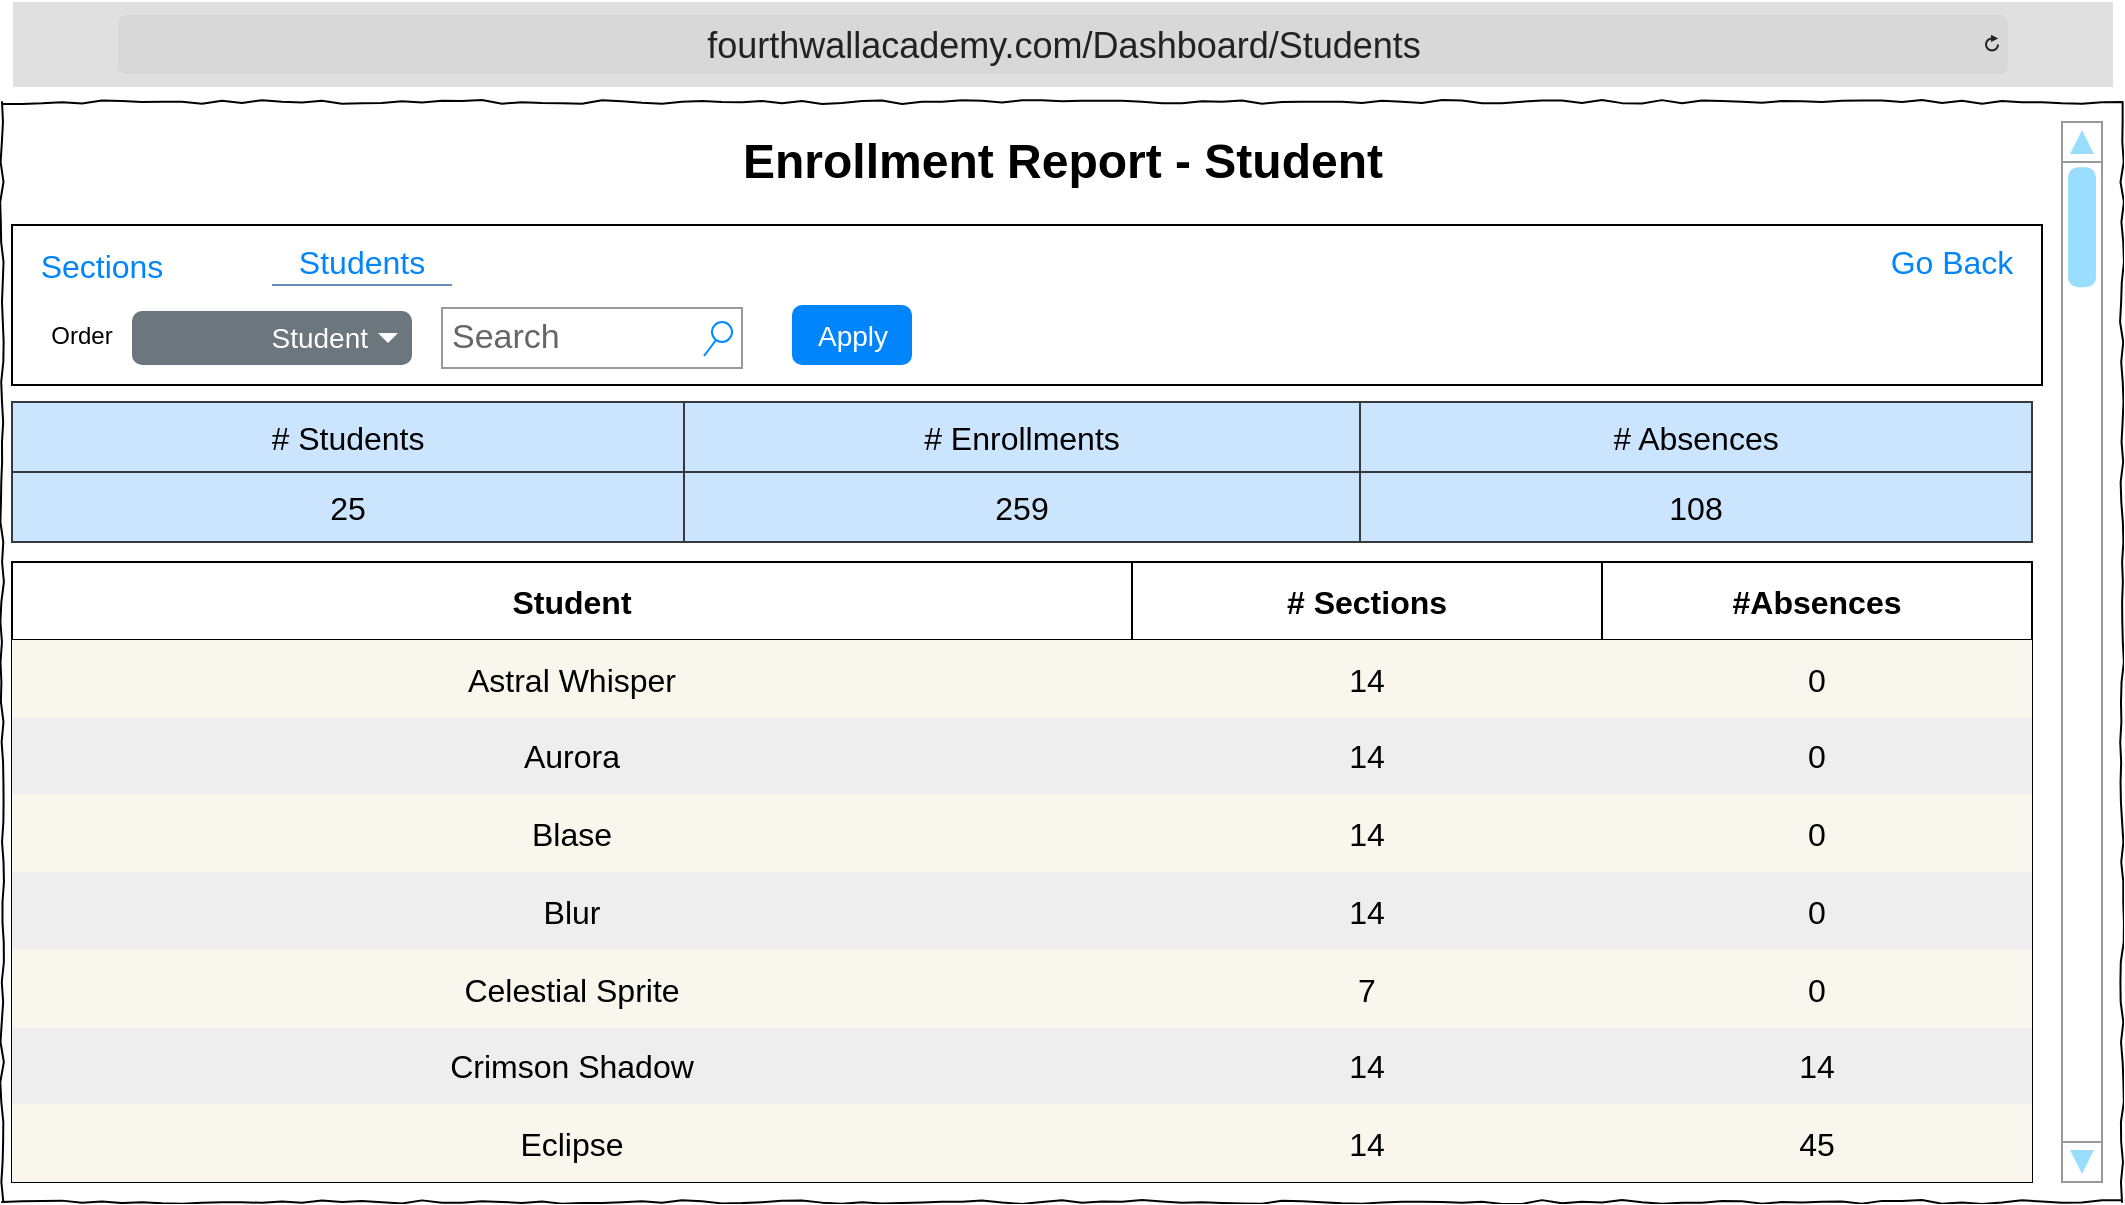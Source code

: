 <mxfile version="26.0.6">
  <diagram name="Page-1" id="03018318-947c-dd8e-b7a3-06fadd420f32">
    <mxGraphModel dx="3354" dy="1258" grid="1" gridSize="10" guides="1" tooltips="1" connect="1" arrows="1" fold="1" page="1" pageScale="1" pageWidth="1100" pageHeight="850" background="none" math="0" shadow="0">
      <root>
        <mxCell id="0" />
        <mxCell id="1" parent="0" />
        <mxCell id="Vztz1hMcxilI2yQP_Hhj-2" value="" style="rounded=0;whiteSpace=wrap;html=1;fillColor=none;" parent="1" vertex="1">
          <mxGeometry x="25" y="131.5" width="1015" height="80" as="geometry" />
        </mxCell>
        <mxCell id="677b7b8949515195-1" value="" style="whiteSpace=wrap;html=1;rounded=0;shadow=0;labelBackgroundColor=none;strokeColor=#000000;strokeWidth=1;fillColor=none;fontFamily=Verdana;fontSize=12;fontColor=#000000;align=center;comic=1;" parent="1" vertex="1">
          <mxGeometry x="20" y="70" width="1060" height="550" as="geometry" />
        </mxCell>
        <mxCell id="b_-qBEc8-tPpr0zeS2S6-1" value="&lt;font style=&quot;font-size: 18px;&quot;&gt;fourthwallacademy.com/Dashboard/Students&lt;/font&gt;" style="html=1;strokeWidth=1;shadow=0;dashed=0;shape=mxgraph.ios7ui.url;fillColor=#e0e0e0;strokeColor=#c0c0c0;buttonText=;strokeColor2=#222222;fontColor=#222222;fontSize=8;spacingTop=2;align=center;whiteSpace=wrap;" parent="1" vertex="1">
          <mxGeometry x="25.5" y="20" width="1050" height="42.5" as="geometry" />
        </mxCell>
        <mxCell id="ZwHE_Ob0DUc1sspuv7PX-6" value="Apply" style="html=1;shadow=0;dashed=0;shape=mxgraph.bootstrap.rrect;rSize=5;fillColor=#0085FC;strokeColor=none;align=center;spacing=15;fontSize=14;fontColor=#ffffff;sketch=0;" parent="1" vertex="1">
          <mxGeometry x="415" y="171.5" width="60" height="30" as="geometry" />
        </mxCell>
        <mxCell id="ZwHE_Ob0DUc1sspuv7PX-15" value="Order" style="text;html=1;align=center;verticalAlign=middle;whiteSpace=wrap;rounded=0;" parent="1" vertex="1">
          <mxGeometry x="30" y="171.5" width="60" height="30" as="geometry" />
        </mxCell>
        <mxCell id="ZwHE_Ob0DUc1sspuv7PX-16" value="Student" style="html=1;shadow=0;dashed=0;shape=mxgraph.bootstrap.rrect;rSize=5;strokeColor=none;strokeWidth=1;fillColor=#6C767D;fontColor=#ffffff;whiteSpace=wrap;align=right;verticalAlign=middle;fontStyle=0;fontSize=14;spacingRight=20;" parent="1" vertex="1">
          <mxGeometry x="85" y="174.5" width="140" height="27" as="geometry" />
        </mxCell>
        <mxCell id="ZwHE_Ob0DUc1sspuv7PX-17" value="" style="shape=triangle;direction=south;fillColor=#ffffff;strokeColor=none;perimeter=none;" parent="ZwHE_Ob0DUc1sspuv7PX-16" vertex="1">
          <mxGeometry x="1" y="0.5" width="10" height="5" relative="1" as="geometry">
            <mxPoint x="-17" y="-2.5" as="offset" />
          </mxGeometry>
        </mxCell>
        <mxCell id="MvRHuvZ1edDw_HGWbF9z-1" value="" style="shape=table;startSize=0;container=1;collapsible=0;childLayout=tableLayout;fontSize=16;" parent="1" vertex="1">
          <mxGeometry x="25" y="300" width="1010" height="310" as="geometry" />
        </mxCell>
        <mxCell id="MvRHuvZ1edDw_HGWbF9z-2" value="" style="shape=tableRow;horizontal=0;startSize=0;swimlaneHead=0;swimlaneBody=0;strokeColor=inherit;top=0;left=0;bottom=0;right=0;collapsible=0;dropTarget=0;fillColor=none;points=[[0,0.5],[1,0.5]];portConstraint=eastwest;fontSize=16;" parent="MvRHuvZ1edDw_HGWbF9z-1" vertex="1">
          <mxGeometry width="1010" height="39" as="geometry" />
        </mxCell>
        <mxCell id="MvRHuvZ1edDw_HGWbF9z-3" value="&lt;b&gt;Student&lt;/b&gt;" style="shape=partialRectangle;html=1;whiteSpace=wrap;connectable=0;strokeColor=inherit;overflow=hidden;fillColor=none;top=0;left=0;bottom=0;right=0;pointerEvents=1;fontSize=16;" parent="MvRHuvZ1edDw_HGWbF9z-2" vertex="1">
          <mxGeometry width="560" height="39" as="geometry">
            <mxRectangle width="560" height="39" as="alternateBounds" />
          </mxGeometry>
        </mxCell>
        <mxCell id="MvRHuvZ1edDw_HGWbF9z-5" value="&lt;b&gt;# Sections&lt;/b&gt;" style="shape=partialRectangle;html=1;whiteSpace=wrap;connectable=0;strokeColor=inherit;overflow=hidden;fillColor=none;top=0;left=0;bottom=0;right=0;pointerEvents=1;fontSize=16;" parent="MvRHuvZ1edDw_HGWbF9z-2" vertex="1">
          <mxGeometry x="560" width="235" height="39" as="geometry">
            <mxRectangle width="235" height="39" as="alternateBounds" />
          </mxGeometry>
        </mxCell>
        <mxCell id="MvRHuvZ1edDw_HGWbF9z-14" value="&lt;b&gt;#Absences&lt;/b&gt;" style="shape=partialRectangle;html=1;whiteSpace=wrap;connectable=0;strokeColor=inherit;overflow=hidden;fillColor=none;top=0;left=0;bottom=0;right=0;pointerEvents=1;fontSize=16;" parent="MvRHuvZ1edDw_HGWbF9z-2" vertex="1">
          <mxGeometry x="795" width="215" height="39" as="geometry">
            <mxRectangle width="215" height="39" as="alternateBounds" />
          </mxGeometry>
        </mxCell>
        <mxCell id="MvRHuvZ1edDw_HGWbF9z-6" value="" style="shape=tableRow;horizontal=0;startSize=0;swimlaneHead=0;swimlaneBody=0;strokeColor=inherit;top=0;left=0;bottom=0;right=0;collapsible=0;dropTarget=0;fillColor=none;points=[[0,0.5],[1,0.5]];portConstraint=eastwest;fontSize=16;" parent="MvRHuvZ1edDw_HGWbF9z-1" vertex="1">
          <mxGeometry y="39" width="1010" height="39" as="geometry" />
        </mxCell>
        <mxCell id="MvRHuvZ1edDw_HGWbF9z-7" value="Astral Whisper" style="shape=partialRectangle;html=1;whiteSpace=wrap;connectable=0;strokeColor=#36393d;overflow=hidden;fillColor=#f9f7ed;top=0;left=0;bottom=0;right=0;pointerEvents=1;fontSize=16;" parent="MvRHuvZ1edDw_HGWbF9z-6" vertex="1">
          <mxGeometry width="560" height="39" as="geometry">
            <mxRectangle width="560" height="39" as="alternateBounds" />
          </mxGeometry>
        </mxCell>
        <mxCell id="MvRHuvZ1edDw_HGWbF9z-9" value="14" style="shape=partialRectangle;html=1;whiteSpace=wrap;connectable=0;strokeColor=#36393d;overflow=hidden;fillColor=#f9f7ed;top=0;left=0;bottom=0;right=0;pointerEvents=1;fontSize=16;" parent="MvRHuvZ1edDw_HGWbF9z-6" vertex="1">
          <mxGeometry x="560" width="235" height="39" as="geometry">
            <mxRectangle width="235" height="39" as="alternateBounds" />
          </mxGeometry>
        </mxCell>
        <mxCell id="MvRHuvZ1edDw_HGWbF9z-15" value="0" style="shape=partialRectangle;html=1;whiteSpace=wrap;connectable=0;strokeColor=#36393d;overflow=hidden;fillColor=#f9f7ed;top=0;left=0;bottom=0;right=0;pointerEvents=1;fontSize=16;" parent="MvRHuvZ1edDw_HGWbF9z-6" vertex="1">
          <mxGeometry x="795" width="215" height="39" as="geometry">
            <mxRectangle width="215" height="39" as="alternateBounds" />
          </mxGeometry>
        </mxCell>
        <mxCell id="MvRHuvZ1edDw_HGWbF9z-51" style="shape=tableRow;horizontal=0;startSize=0;swimlaneHead=0;swimlaneBody=0;strokeColor=inherit;top=0;left=0;bottom=0;right=0;collapsible=0;dropTarget=0;fillColor=none;points=[[0,0.5],[1,0.5]];portConstraint=eastwest;fontSize=16;" parent="MvRHuvZ1edDw_HGWbF9z-1" vertex="1">
          <mxGeometry y="78" width="1010" height="38" as="geometry" />
        </mxCell>
        <mxCell id="MvRHuvZ1edDw_HGWbF9z-52" value="Aurora" style="shape=partialRectangle;html=1;whiteSpace=wrap;connectable=0;strokeColor=#36393d;overflow=hidden;fillColor=#eeeeee;top=0;left=0;bottom=0;right=0;pointerEvents=1;fontSize=16;" parent="MvRHuvZ1edDw_HGWbF9z-51" vertex="1">
          <mxGeometry width="560" height="38" as="geometry">
            <mxRectangle width="560" height="38" as="alternateBounds" />
          </mxGeometry>
        </mxCell>
        <mxCell id="MvRHuvZ1edDw_HGWbF9z-54" value="14" style="shape=partialRectangle;html=1;whiteSpace=wrap;connectable=0;strokeColor=#36393d;overflow=hidden;fillColor=#eeeeee;top=0;left=0;bottom=0;right=0;pointerEvents=1;fontSize=16;" parent="MvRHuvZ1edDw_HGWbF9z-51" vertex="1">
          <mxGeometry x="560" width="235" height="38" as="geometry">
            <mxRectangle width="235" height="38" as="alternateBounds" />
          </mxGeometry>
        </mxCell>
        <mxCell id="MvRHuvZ1edDw_HGWbF9z-55" value="0" style="shape=partialRectangle;html=1;whiteSpace=wrap;connectable=0;strokeColor=#36393d;overflow=hidden;fillColor=#eeeeee;top=0;left=0;bottom=0;right=0;pointerEvents=1;fontSize=16;" parent="MvRHuvZ1edDw_HGWbF9z-51" vertex="1">
          <mxGeometry x="795" width="215" height="38" as="geometry">
            <mxRectangle width="215" height="38" as="alternateBounds" />
          </mxGeometry>
        </mxCell>
        <mxCell id="MvRHuvZ1edDw_HGWbF9z-44" style="shape=tableRow;horizontal=0;startSize=0;swimlaneHead=0;swimlaneBody=0;strokeColor=inherit;top=0;left=0;bottom=0;right=0;collapsible=0;dropTarget=0;fillColor=none;points=[[0,0.5],[1,0.5]];portConstraint=eastwest;fontSize=16;" parent="MvRHuvZ1edDw_HGWbF9z-1" vertex="1">
          <mxGeometry y="116" width="1010" height="39" as="geometry" />
        </mxCell>
        <mxCell id="MvRHuvZ1edDw_HGWbF9z-45" value="Blase" style="shape=partialRectangle;html=1;whiteSpace=wrap;connectable=0;strokeColor=#36393d;overflow=hidden;fillColor=#f9f7ed;top=0;left=0;bottom=0;right=0;pointerEvents=1;fontSize=16;" parent="MvRHuvZ1edDw_HGWbF9z-44" vertex="1">
          <mxGeometry width="560" height="39" as="geometry">
            <mxRectangle width="560" height="39" as="alternateBounds" />
          </mxGeometry>
        </mxCell>
        <mxCell id="MvRHuvZ1edDw_HGWbF9z-47" value="14" style="shape=partialRectangle;html=1;whiteSpace=wrap;connectable=0;strokeColor=#36393d;overflow=hidden;fillColor=#f9f7ed;top=0;left=0;bottom=0;right=0;pointerEvents=1;fontSize=16;" parent="MvRHuvZ1edDw_HGWbF9z-44" vertex="1">
          <mxGeometry x="560" width="235" height="39" as="geometry">
            <mxRectangle width="235" height="39" as="alternateBounds" />
          </mxGeometry>
        </mxCell>
        <mxCell id="MvRHuvZ1edDw_HGWbF9z-48" value="0" style="shape=partialRectangle;html=1;whiteSpace=wrap;connectable=0;strokeColor=#36393d;overflow=hidden;fillColor=#f9f7ed;top=0;left=0;bottom=0;right=0;pointerEvents=1;fontSize=16;" parent="MvRHuvZ1edDw_HGWbF9z-44" vertex="1">
          <mxGeometry x="795" width="215" height="39" as="geometry">
            <mxRectangle width="215" height="39" as="alternateBounds" />
          </mxGeometry>
        </mxCell>
        <mxCell id="MvRHuvZ1edDw_HGWbF9z-37" style="shape=tableRow;horizontal=0;startSize=0;swimlaneHead=0;swimlaneBody=0;strokeColor=inherit;top=0;left=0;bottom=0;right=0;collapsible=0;dropTarget=0;fillColor=none;points=[[0,0.5],[1,0.5]];portConstraint=eastwest;fontSize=16;" parent="MvRHuvZ1edDw_HGWbF9z-1" vertex="1">
          <mxGeometry y="155" width="1010" height="39" as="geometry" />
        </mxCell>
        <mxCell id="MvRHuvZ1edDw_HGWbF9z-38" value="Blur" style="shape=partialRectangle;html=1;whiteSpace=wrap;connectable=0;strokeColor=#36393d;overflow=hidden;fillColor=#eeeeee;top=0;left=0;bottom=0;right=0;pointerEvents=1;fontSize=16;" parent="MvRHuvZ1edDw_HGWbF9z-37" vertex="1">
          <mxGeometry width="560" height="39" as="geometry">
            <mxRectangle width="560" height="39" as="alternateBounds" />
          </mxGeometry>
        </mxCell>
        <mxCell id="MvRHuvZ1edDw_HGWbF9z-40" value="14" style="shape=partialRectangle;html=1;whiteSpace=wrap;connectable=0;strokeColor=#36393d;overflow=hidden;fillColor=#eeeeee;top=0;left=0;bottom=0;right=0;pointerEvents=1;fontSize=16;" parent="MvRHuvZ1edDw_HGWbF9z-37" vertex="1">
          <mxGeometry x="560" width="235" height="39" as="geometry">
            <mxRectangle width="235" height="39" as="alternateBounds" />
          </mxGeometry>
        </mxCell>
        <mxCell id="MvRHuvZ1edDw_HGWbF9z-41" value="0" style="shape=partialRectangle;html=1;whiteSpace=wrap;connectable=0;strokeColor=#36393d;overflow=hidden;fillColor=#eeeeee;top=0;left=0;bottom=0;right=0;pointerEvents=1;fontSize=16;" parent="MvRHuvZ1edDw_HGWbF9z-37" vertex="1">
          <mxGeometry x="795" width="215" height="39" as="geometry">
            <mxRectangle width="215" height="39" as="alternateBounds" />
          </mxGeometry>
        </mxCell>
        <mxCell id="MvRHuvZ1edDw_HGWbF9z-30" style="shape=tableRow;horizontal=0;startSize=0;swimlaneHead=0;swimlaneBody=0;strokeColor=inherit;top=0;left=0;bottom=0;right=0;collapsible=0;dropTarget=0;fillColor=none;points=[[0,0.5],[1,0.5]];portConstraint=eastwest;fontSize=16;" parent="MvRHuvZ1edDw_HGWbF9z-1" vertex="1">
          <mxGeometry y="194" width="1010" height="39" as="geometry" />
        </mxCell>
        <mxCell id="MvRHuvZ1edDw_HGWbF9z-31" value="Celestial Sprite" style="shape=partialRectangle;html=1;whiteSpace=wrap;connectable=0;strokeColor=#36393d;overflow=hidden;fillColor=#f9f7ed;top=0;left=0;bottom=0;right=0;pointerEvents=1;fontSize=16;" parent="MvRHuvZ1edDw_HGWbF9z-30" vertex="1">
          <mxGeometry width="560" height="39" as="geometry">
            <mxRectangle width="560" height="39" as="alternateBounds" />
          </mxGeometry>
        </mxCell>
        <mxCell id="MvRHuvZ1edDw_HGWbF9z-33" value="7" style="shape=partialRectangle;html=1;whiteSpace=wrap;connectable=0;strokeColor=#36393d;overflow=hidden;fillColor=#f9f7ed;top=0;left=0;bottom=0;right=0;pointerEvents=1;fontSize=16;" parent="MvRHuvZ1edDw_HGWbF9z-30" vertex="1">
          <mxGeometry x="560" width="235" height="39" as="geometry">
            <mxRectangle width="235" height="39" as="alternateBounds" />
          </mxGeometry>
        </mxCell>
        <mxCell id="MvRHuvZ1edDw_HGWbF9z-34" value="0" style="shape=partialRectangle;html=1;whiteSpace=wrap;connectable=0;strokeColor=#36393d;overflow=hidden;fillColor=#f9f7ed;top=0;left=0;bottom=0;right=0;pointerEvents=1;fontSize=16;" parent="MvRHuvZ1edDw_HGWbF9z-30" vertex="1">
          <mxGeometry x="795" width="215" height="39" as="geometry">
            <mxRectangle width="215" height="39" as="alternateBounds" />
          </mxGeometry>
        </mxCell>
        <mxCell id="MvRHuvZ1edDw_HGWbF9z-23" style="shape=tableRow;horizontal=0;startSize=0;swimlaneHead=0;swimlaneBody=0;strokeColor=inherit;top=0;left=0;bottom=0;right=0;collapsible=0;dropTarget=0;fillColor=none;points=[[0,0.5],[1,0.5]];portConstraint=eastwest;fontSize=16;" parent="MvRHuvZ1edDw_HGWbF9z-1" vertex="1">
          <mxGeometry y="233" width="1010" height="38" as="geometry" />
        </mxCell>
        <mxCell id="MvRHuvZ1edDw_HGWbF9z-24" value="Crimson Shadow" style="shape=partialRectangle;html=1;whiteSpace=wrap;connectable=0;strokeColor=#36393d;overflow=hidden;fillColor=#eeeeee;top=0;left=0;bottom=0;right=0;pointerEvents=1;fontSize=16;" parent="MvRHuvZ1edDw_HGWbF9z-23" vertex="1">
          <mxGeometry width="560" height="38" as="geometry">
            <mxRectangle width="560" height="38" as="alternateBounds" />
          </mxGeometry>
        </mxCell>
        <mxCell id="MvRHuvZ1edDw_HGWbF9z-26" value="14" style="shape=partialRectangle;html=1;whiteSpace=wrap;connectable=0;strokeColor=#36393d;overflow=hidden;fillColor=#eeeeee;top=0;left=0;bottom=0;right=0;pointerEvents=1;fontSize=16;" parent="MvRHuvZ1edDw_HGWbF9z-23" vertex="1">
          <mxGeometry x="560" width="235" height="38" as="geometry">
            <mxRectangle width="235" height="38" as="alternateBounds" />
          </mxGeometry>
        </mxCell>
        <mxCell id="MvRHuvZ1edDw_HGWbF9z-27" value="14" style="shape=partialRectangle;html=1;whiteSpace=wrap;connectable=0;strokeColor=#36393d;overflow=hidden;fillColor=#eeeeee;top=0;left=0;bottom=0;right=0;pointerEvents=1;fontSize=16;" parent="MvRHuvZ1edDw_HGWbF9z-23" vertex="1">
          <mxGeometry x="795" width="215" height="38" as="geometry">
            <mxRectangle width="215" height="38" as="alternateBounds" />
          </mxGeometry>
        </mxCell>
        <mxCell id="MvRHuvZ1edDw_HGWbF9z-10" value="" style="shape=tableRow;horizontal=0;startSize=0;swimlaneHead=0;swimlaneBody=0;strokeColor=inherit;top=0;left=0;bottom=0;right=0;collapsible=0;dropTarget=0;fillColor=none;points=[[0,0.5],[1,0.5]];portConstraint=eastwest;fontSize=16;" parent="MvRHuvZ1edDw_HGWbF9z-1" vertex="1">
          <mxGeometry y="271" width="1010" height="39" as="geometry" />
        </mxCell>
        <mxCell id="MvRHuvZ1edDw_HGWbF9z-11" value="Eclipse" style="shape=partialRectangle;html=1;whiteSpace=wrap;connectable=0;strokeColor=#36393d;overflow=hidden;fillColor=#f9f7ed;top=0;left=0;bottom=0;right=0;pointerEvents=1;fontSize=16;" parent="MvRHuvZ1edDw_HGWbF9z-10" vertex="1">
          <mxGeometry width="560" height="39" as="geometry">
            <mxRectangle width="560" height="39" as="alternateBounds" />
          </mxGeometry>
        </mxCell>
        <mxCell id="MvRHuvZ1edDw_HGWbF9z-13" value="14" style="shape=partialRectangle;html=1;whiteSpace=wrap;connectable=0;strokeColor=#36393d;overflow=hidden;fillColor=#f9f7ed;top=0;left=0;bottom=0;right=0;pointerEvents=1;fontSize=16;" parent="MvRHuvZ1edDw_HGWbF9z-10" vertex="1">
          <mxGeometry x="560" width="235" height="39" as="geometry">
            <mxRectangle width="235" height="39" as="alternateBounds" />
          </mxGeometry>
        </mxCell>
        <mxCell id="MvRHuvZ1edDw_HGWbF9z-16" value="45" style="shape=partialRectangle;html=1;whiteSpace=wrap;connectable=0;strokeColor=#36393d;overflow=hidden;fillColor=#f9f7ed;top=0;left=0;bottom=0;right=0;pointerEvents=1;fontSize=16;" parent="MvRHuvZ1edDw_HGWbF9z-10" vertex="1">
          <mxGeometry x="795" width="215" height="39" as="geometry">
            <mxRectangle width="215" height="39" as="alternateBounds" />
          </mxGeometry>
        </mxCell>
        <mxCell id="MvRHuvZ1edDw_HGWbF9z-59" value="" style="verticalLabelPosition=bottom;shadow=0;dashed=0;align=center;html=1;verticalAlign=top;strokeWidth=1;shape=mxgraph.mockup.navigation.scrollBar;strokeColor=#999999;barPos=99.394;fillColor2=#99ddff;strokeColor2=none;direction=north;" parent="1" vertex="1">
          <mxGeometry x="1050" y="80" width="20" height="530" as="geometry" />
        </mxCell>
        <mxCell id="DG9_N7Wq513RqgrVGhmh-1" value="Sections" style="html=1;shadow=0;dashed=0;shape=mxgraph.bootstrap.rrect;rSize=5;strokeColor=none;strokeWidth=1;fillColor=none;fontColor=#0085FC;whiteSpace=wrap;align=center;verticalAlign=middle;spacingLeft=0;fontStyle=0;fontSize=16;spacing=5;" parent="1" vertex="1">
          <mxGeometry x="30" y="131.5" width="80" height="40" as="geometry" />
        </mxCell>
        <mxCell id="DG9_N7Wq513RqgrVGhmh-2" value="Students" style="html=1;shadow=0;dashed=0;shape=mxgraph.bootstrap.rrect;rSize=5;strokeColor=none;strokeWidth=1;fillColor=none;fontColor=#0085FC;whiteSpace=wrap;align=center;verticalAlign=middle;spacingLeft=0;fontStyle=0;fontSize=16;spacing=5;" parent="1" vertex="1">
          <mxGeometry x="160" y="130" width="80" height="40" as="geometry" />
        </mxCell>
        <mxCell id="DG9_N7Wq513RqgrVGhmh-3" value="" style="endArrow=none;html=1;rounded=0;fillColor=#dae8fc;strokeColor=#6c8ebf;gradientColor=#7ea6e0;" parent="1" edge="1">
          <mxGeometry width="50" height="50" relative="1" as="geometry">
            <mxPoint x="155" y="161.5" as="sourcePoint" />
            <mxPoint x="245" y="161.5" as="targetPoint" />
          </mxGeometry>
        </mxCell>
        <mxCell id="DG9_N7Wq513RqgrVGhmh-11" value="Search" style="strokeWidth=1;shadow=0;dashed=0;align=center;html=1;shape=mxgraph.mockup.forms.searchBox;strokeColor=#999999;mainText=;strokeColor2=#008cff;fontColor=#666666;fontSize=17;align=left;spacingLeft=3;whiteSpace=wrap;" parent="1" vertex="1">
          <mxGeometry x="240" y="173" width="150" height="30" as="geometry" />
        </mxCell>
        <mxCell id="pWxOx5E1iVjRury2A52z-1" value="" style="shape=table;startSize=0;container=1;collapsible=0;childLayout=tableLayout;fontSize=16;fillColor=#cce5ff;strokeColor=#36393d;" parent="1" vertex="1">
          <mxGeometry x="25" y="220" width="1010" height="70" as="geometry" />
        </mxCell>
        <mxCell id="pWxOx5E1iVjRury2A52z-2" value="" style="shape=tableRow;horizontal=0;startSize=0;swimlaneHead=0;swimlaneBody=0;strokeColor=inherit;top=0;left=0;bottom=0;right=0;collapsible=0;dropTarget=0;fillColor=none;points=[[0,0.5],[1,0.5]];portConstraint=eastwest;fontSize=16;" parent="pWxOx5E1iVjRury2A52z-1" vertex="1">
          <mxGeometry width="1010" height="35" as="geometry" />
        </mxCell>
        <mxCell id="pWxOx5E1iVjRury2A52z-3" value="# Students" style="shape=partialRectangle;html=1;whiteSpace=wrap;connectable=0;strokeColor=inherit;overflow=hidden;fillColor=none;top=0;left=0;bottom=0;right=0;pointerEvents=1;fontSize=16;" parent="pWxOx5E1iVjRury2A52z-2" vertex="1">
          <mxGeometry width="336" height="35" as="geometry">
            <mxRectangle width="336" height="35" as="alternateBounds" />
          </mxGeometry>
        </mxCell>
        <mxCell id="pWxOx5E1iVjRury2A52z-4" value="# Enrollments" style="shape=partialRectangle;html=1;whiteSpace=wrap;connectable=0;strokeColor=inherit;overflow=hidden;fillColor=none;top=0;left=0;bottom=0;right=0;pointerEvents=1;fontSize=16;" parent="pWxOx5E1iVjRury2A52z-2" vertex="1">
          <mxGeometry x="336" width="338" height="35" as="geometry">
            <mxRectangle width="338" height="35" as="alternateBounds" />
          </mxGeometry>
        </mxCell>
        <mxCell id="pWxOx5E1iVjRury2A52z-14" value="# Absences" style="shape=partialRectangle;html=1;whiteSpace=wrap;connectable=0;strokeColor=inherit;overflow=hidden;fillColor=none;top=0;left=0;bottom=0;right=0;pointerEvents=1;fontSize=16;" parent="pWxOx5E1iVjRury2A52z-2" vertex="1">
          <mxGeometry x="674" width="336" height="35" as="geometry">
            <mxRectangle width="336" height="35" as="alternateBounds" />
          </mxGeometry>
        </mxCell>
        <mxCell id="pWxOx5E1iVjRury2A52z-6" value="" style="shape=tableRow;horizontal=0;startSize=0;swimlaneHead=0;swimlaneBody=0;strokeColor=inherit;top=0;left=0;bottom=0;right=0;collapsible=0;dropTarget=0;fillColor=none;points=[[0,0.5],[1,0.5]];portConstraint=eastwest;fontSize=16;" parent="pWxOx5E1iVjRury2A52z-1" vertex="1">
          <mxGeometry y="35" width="1010" height="35" as="geometry" />
        </mxCell>
        <mxCell id="pWxOx5E1iVjRury2A52z-7" value="25" style="shape=partialRectangle;html=1;whiteSpace=wrap;connectable=0;strokeColor=inherit;overflow=hidden;fillColor=none;top=0;left=0;bottom=0;right=0;pointerEvents=1;fontSize=16;" parent="pWxOx5E1iVjRury2A52z-6" vertex="1">
          <mxGeometry width="336" height="35" as="geometry">
            <mxRectangle width="336" height="35" as="alternateBounds" />
          </mxGeometry>
        </mxCell>
        <mxCell id="pWxOx5E1iVjRury2A52z-8" value="259" style="shape=partialRectangle;html=1;whiteSpace=wrap;connectable=0;strokeColor=inherit;overflow=hidden;fillColor=none;top=0;left=0;bottom=0;right=0;pointerEvents=1;fontSize=16;" parent="pWxOx5E1iVjRury2A52z-6" vertex="1">
          <mxGeometry x="336" width="338" height="35" as="geometry">
            <mxRectangle width="338" height="35" as="alternateBounds" />
          </mxGeometry>
        </mxCell>
        <mxCell id="pWxOx5E1iVjRury2A52z-15" value="108" style="shape=partialRectangle;html=1;whiteSpace=wrap;connectable=0;strokeColor=inherit;overflow=hidden;fillColor=none;top=0;left=0;bottom=0;right=0;pointerEvents=1;fontSize=16;" parent="pWxOx5E1iVjRury2A52z-6" vertex="1">
          <mxGeometry x="674" width="336" height="35" as="geometry">
            <mxRectangle width="336" height="35" as="alternateBounds" />
          </mxGeometry>
        </mxCell>
        <mxCell id="Vztz1hMcxilI2yQP_Hhj-1" value="Go Back" style="html=1;shadow=0;dashed=0;shape=mxgraph.bootstrap.rrect;rSize=5;strokeColor=none;strokeWidth=1;fillColor=none;fontColor=#0085FC;whiteSpace=wrap;align=center;verticalAlign=middle;spacingLeft=0;fontStyle=0;fontSize=16;spacing=5;" parent="1" vertex="1">
          <mxGeometry x="955" y="130" width="80" height="40" as="geometry" />
        </mxCell>
        <mxCell id="fwTWej9z7R5COOWH314U-1" value="Enrollment Report - Student" style="text;strokeColor=none;fillColor=none;html=1;fontSize=24;fontStyle=1;verticalAlign=middle;align=center;" vertex="1" parent="1">
          <mxGeometry x="345" y="80" width="410" height="40" as="geometry" />
        </mxCell>
      </root>
    </mxGraphModel>
  </diagram>
</mxfile>
